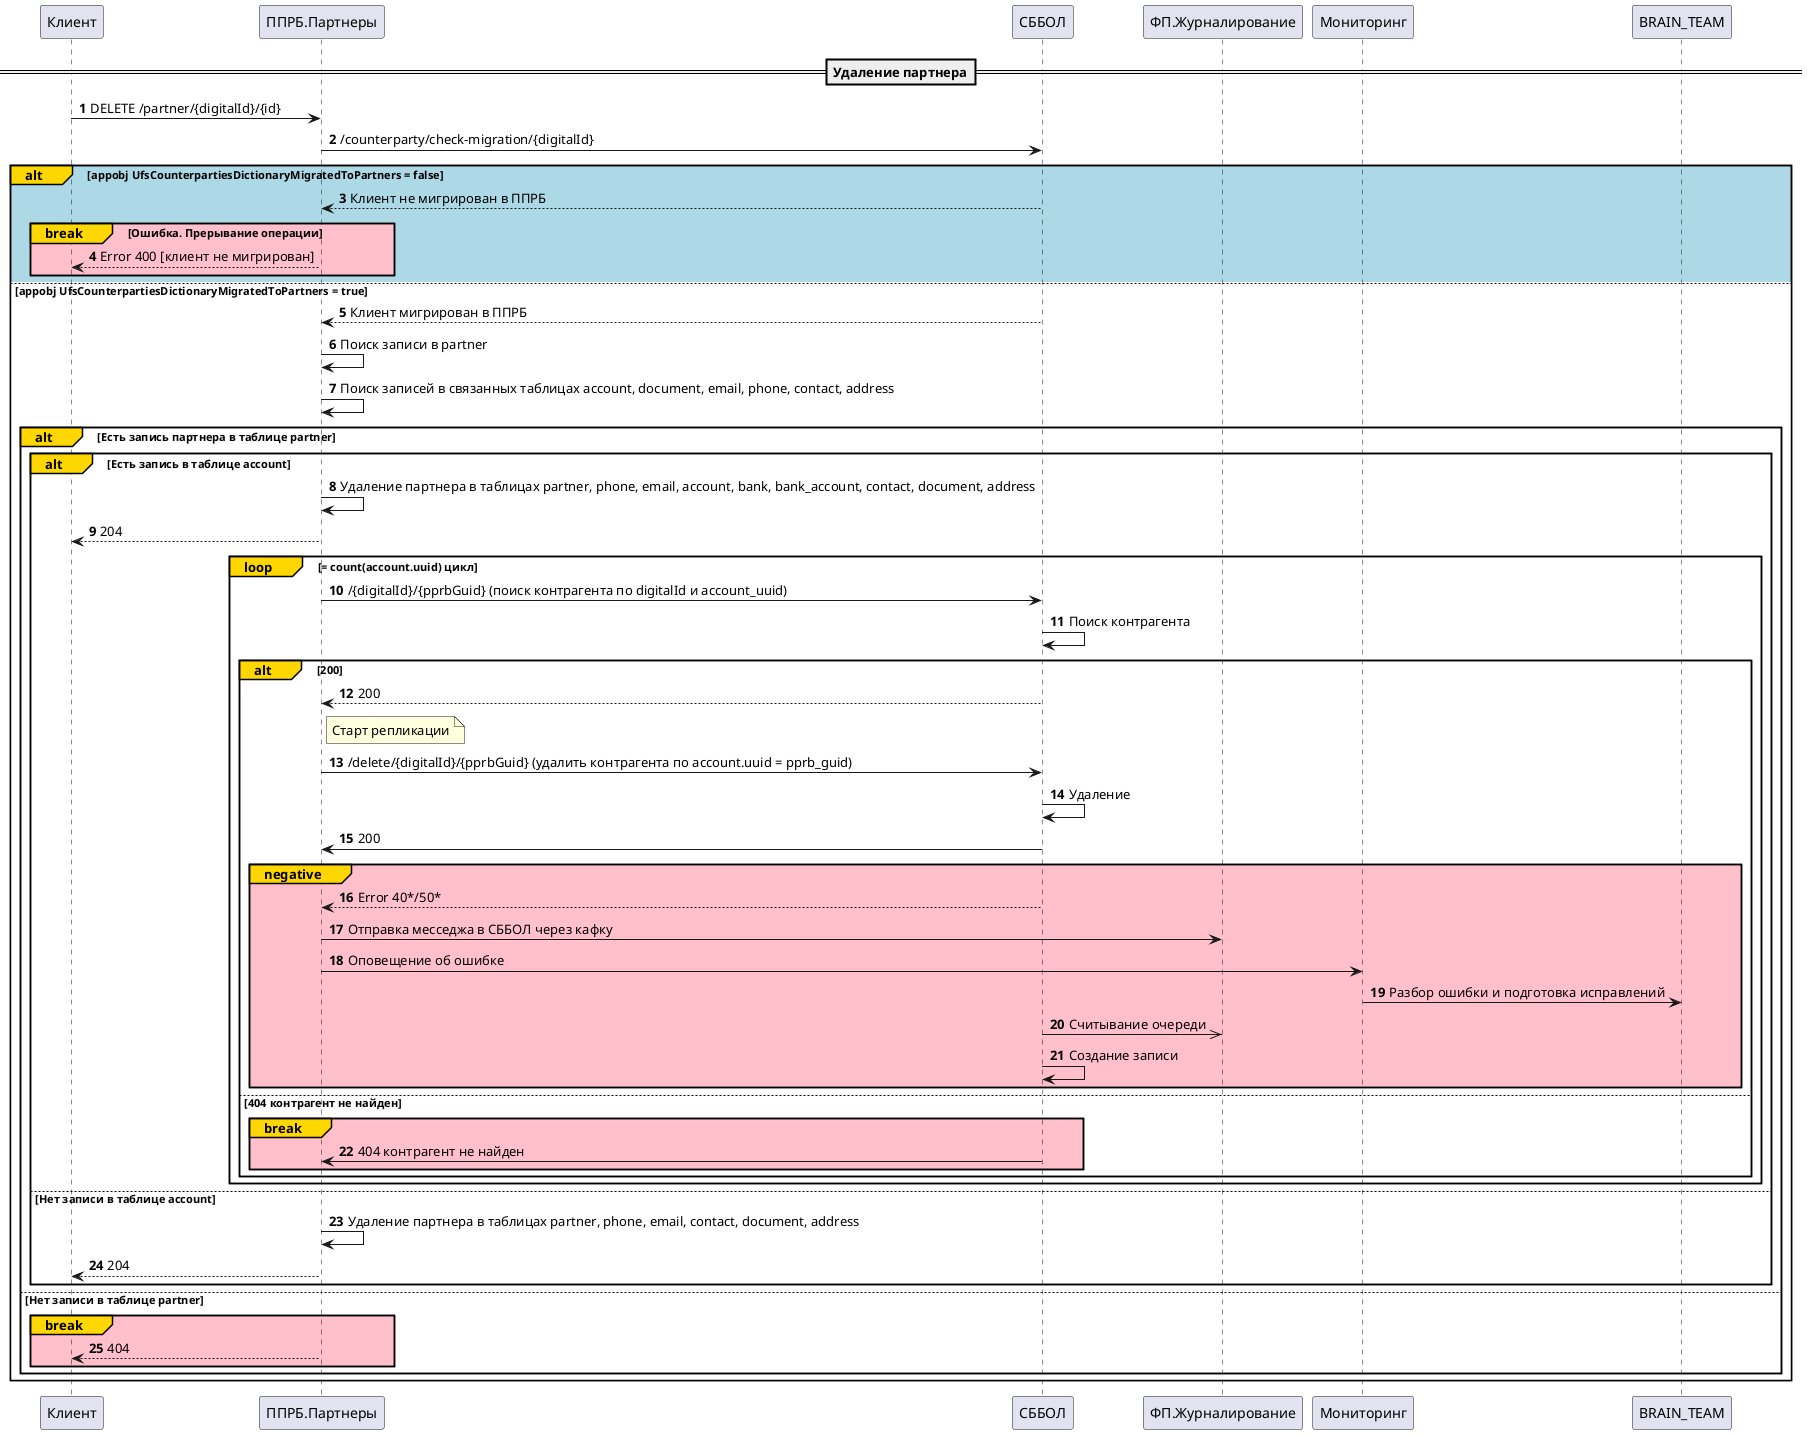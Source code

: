 @startuml
'https://plantuml.com/sequence-diagram
autonumber
==Удаление партнера==
Клиент -> ППРБ.Партнеры: DELETE /partner/{digitalId}/{id}
ППРБ.Партнеры -> СББОЛ: /counterparty/check-migration/{digitalId}
alt#Gold #lightblue appobj UfsCounterpartiesDictionaryMigratedToPartners = false
СББОЛ --> ППРБ.Партнеры: Клиент не мигрирован в ППРБ
break#Gold #Pink Ошибка. Прерывание операции
ППРБ.Партнеры --> Клиент: Error 400 [клиент не мигрирован]
end
else #white appobj UfsCounterpartiesDictionaryMigratedToPartners = true
СББОЛ --> ППРБ.Партнеры: Клиент мигрирован в ППРБ
ППРБ.Партнеры -> ППРБ.Партнеры: Поиск записи в partner
ППРБ.Партнеры -> ППРБ.Партнеры: Поиск записей в связанных таблицах account, document, email, phone, contact, address
alt#Gold Есть запись партнера в таблице partner
alt#gold Есть запись в таблице account
ППРБ.Партнеры -> ППРБ.Партнеры: Удаление партнера в таблицах partner, phone, email, account, bank, bank_account, contact, document, address
ППРБ.Партнеры --> Клиент: 204
loop#gold = count(account.uuid) цикл
ППРБ.Партнеры -> СББОЛ: /{digitalId}/{pprbGuid} (поиск контрагента по digitalId и account_uuid)
СББОЛ -> СББОЛ: Поиск контрагента
alt#Gold 200
СББОЛ --> ППРБ.Партнеры: 200
note right of ППРБ.Партнеры
Старт репликации
end note
ППРБ.Партнеры -> СББОЛ: /delete/{digitalId}/{pprbGuid} (удалить контрагента по account.uuid = pprb_guid)
СББОЛ -> СББОЛ: Удаление
СББОЛ -> ППРБ.Партнеры: 200
group#Gold #pink negative
СББОЛ --> ППРБ.Партнеры: Error 40*/50*
ППРБ.Партнеры -> ФП.Журналирование: Отправка месседжа в СББОЛ через кафку
ППРБ.Партнеры -> Мониторинг: Оповещение об ошибке
Мониторинг -> BRAIN_TEAM: Разбор ошибки и подготовка исправлений
СББОЛ ->> ФП.Журналирование: Считывание очереди
СББОЛ -> СББОЛ: Создание записи
end
else 404 контрагент не найден
break#Gold #pink
СББОЛ -> ППРБ.Партнеры: 404 контрагент не найден
end
end
end
else Нет записи в таблице account
ППРБ.Партнеры -> ППРБ.Партнеры: Удаление партнера в таблицах partner, phone, email, contact, document, address
ППРБ.Партнеры --> Клиент: 204
end
else Нет записи в таблице partner
break#gold #pink
ППРБ.Партнеры --> Клиент: 404
end
end
end
@enduml
